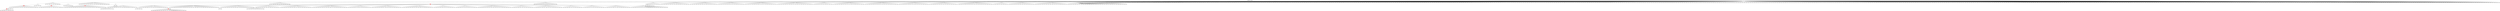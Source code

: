 digraph g {
	"49" -> "50";
	"50" [color=indianred1, style=filled, label="3"];
	"48" -> "49";
	"49" [label="34"];
	"47" -> "48";
	"48" [color=indianred1, style=filled, label="18"];
	"46" -> "47";
	"47" [label="3"];
	"41" -> "42";
	"42" [color=indianred1, style=filled, label="31"];
	"40" -> "41";
	"41" [label="5"];
	"37" -> "38";
	"38" [color=indianred1, style=filled, label="23"];
	"36" -> "37";
	"37" [label="25"];
	"28" -> "29";
	"29" [label="41"];
	"25" -> "26";
	"26" [label="11"];
	"22" -> "23";
	"23" [color=indianred1, style=filled, label="50"];
	"21" -> "22";
	"22" [label="30"];
	"18" -> "19";
	"19" [label="22"];
	"16" -> "17";
	"17" [label="4"];
	"9" -> "10";
	"10" [label="20"];
	"9" -> "11";
	"11" [label="27"];
	"9" -> "12";
	"12" [label="44"];
	"9" -> "13";
	"13" [label="12"];
	"9" -> "14";
	"14" [label="9"];
	"9" -> "15";
	"15" [label="29"];
	"9" -> "16";
	"16" [label="8"];
	"9" -> "18";
	"18" [label="39"];
	"9" -> "20";
	"20" [label="21"];
	"9" -> "21";
	"21" [label="50"];
	"9" -> "24";
	"24" [label="45"];
	"9" -> "25";
	"25" [label="1"];
	"9" -> "27";
	"27" [label="14"];
	"9" -> "28";
	"28" [label="47"];
	"9" -> "30";
	"30" [label="6"];
	"9" -> "31";
	"31" [label="7"];
	"9" -> "32";
	"32" [label="28"];
	"9" -> "33";
	"33" [label="48"];
	"9" -> "34";
	"34" [label="38"];
	"8" -> "9";
	"9" [color=indianred1, style=filled, label="26"];
	"5" -> "6";
	"6" [label="17"];
	"0" -> "1";
	"1" [label="33"];
	"0" -> "2";
	"2" [label="35"];
	"0" -> "3";
	"3" [label="10"];
	"0" -> "4";
	"4" [label="19"];
	"0" -> "5";
	"5" [label="13"];
	"0" -> "7";
	"7" [label="2"];
	"0" -> "8";
	"8" [label="26"];
	"0" -> "35";
	"35" [label="37"];
	"0" -> "36";
	"36" [label="23"];
	"0" -> "39";
	"39" [label="42"];
	"0" -> "40";
	"40" [label="31"];
	"0" -> "43";
	"43" [label="32"];
	"0" -> "44";
	"44" [label="36"];
	"0" -> "45";
	"45" [label="43"];
	"0" -> "46";
	"46" [label="18"];
	"0" -> "51";
	"51" [label="46"];
	"0" -> "52";
	"52" [label="24"];
	"0" -> "53";
	"53" [label="16"];
	"0" -> "54";
	"54" [label="15"];
	"0" -> "55";
	"55" [label="49"];
	"0" -> "56";
	"56" [label="40"];
	"0" [label="germline"];
	"0" -> "cell1";
	"cell1" [shape=box];
	"21" -> "cell2";
	"cell2" [shape=box];
	"25" -> "cell3";
	"cell3" [shape=box];
	"0" -> "cell4";
	"cell4" [shape=box];
	"0" -> "cell5";
	"cell5" [shape=box];
	"0" -> "cell6";
	"cell6" [shape=box];
	"51" -> "cell7";
	"cell7" [shape=box];
	"0" -> "cell8";
	"cell8" [shape=box];
	"0" -> "cell9";
	"cell9" [shape=box];
	"52" -> "cell10";
	"cell10" [shape=box];
	"0" -> "cell11";
	"cell11" [shape=box];
	"26" -> "cell12";
	"cell12" [shape=box];
	"0" -> "cell13";
	"cell13" [shape=box];
	"39" -> "cell14";
	"cell14" [shape=box];
	"0" -> "cell15";
	"cell15" [shape=box];
	"0" -> "cell16";
	"cell16" [shape=box];
	"32" -> "cell17";
	"cell17" [shape=box];
	"0" -> "cell18";
	"cell18" [shape=box];
	"5" -> "cell19";
	"cell19" [shape=box];
	"38" -> "cell20";
	"cell20" [shape=box];
	"25" -> "cell21";
	"cell21" [shape=box];
	"3" -> "cell22";
	"cell22" [shape=box];
	"1" -> "cell23";
	"cell23" [shape=box];
	"0" -> "cell24";
	"cell24" [shape=box];
	"0" -> "cell25";
	"cell25" [shape=box];
	"0" -> "cell26";
	"cell26" [shape=box];
	"0" -> "cell27";
	"cell27" [shape=box];
	"0" -> "cell28";
	"cell28" [shape=box];
	"7" -> "cell29";
	"cell29" [shape=box];
	"3" -> "cell30";
	"cell30" [shape=box];
	"0" -> "cell31";
	"cell31" [shape=box];
	"0" -> "cell32";
	"cell32" [shape=box];
	"0" -> "cell33";
	"cell33" [shape=box];
	"0" -> "cell34";
	"cell34" [shape=box];
	"0" -> "cell35";
	"cell35" [shape=box];
	"0" -> "cell36";
	"cell36" [shape=box];
	"0" -> "cell37";
	"cell37" [shape=box];
	"38" -> "cell38";
	"cell38" [shape=box];
	"0" -> "cell39";
	"cell39" [shape=box];
	"0" -> "cell40";
	"cell40" [shape=box];
	"0" -> "cell41";
	"cell41" [shape=box];
	"0" -> "cell42";
	"cell42" [shape=box];
	"53" -> "cell43";
	"cell43" [shape=box];
	"0" -> "cell44";
	"cell44" [shape=box];
	"43" -> "cell45";
	"cell45" [shape=box];
	"0" -> "cell46";
	"cell46" [shape=box];
	"0" -> "cell47";
	"cell47" [shape=box];
	"0" -> "cell48";
	"cell48" [shape=box];
	"0" -> "cell49";
	"cell49" [shape=box];
	"26" -> "cell50";
	"cell50" [shape=box];
	"0" -> "cell51";
	"cell51" [shape=box];
	"3" -> "cell52";
	"cell52" [shape=box];
	"54" -> "cell53";
	"cell53" [shape=box];
	"12" -> "cell54";
	"cell54" [shape=box];
	"19" -> "cell55";
	"cell55" [shape=box];
	"0" -> "cell56";
	"cell56" [shape=box];
	"0" -> "cell57";
	"cell57" [shape=box];
	"0" -> "cell58";
	"cell58" [shape=box];
	"40" -> "cell59";
	"cell59" [shape=box];
	"55" -> "cell60";
	"cell60" [shape=box];
	"46" -> "cell61";
	"cell61" [shape=box];
	"0" -> "cell62";
	"cell62" [shape=box];
	"20" -> "cell63";
	"cell63" [shape=box];
	"4" -> "cell64";
	"cell64" [shape=box];
	"13" -> "cell65";
	"cell65" [shape=box];
	"40" -> "cell66";
	"cell66" [shape=box];
	"36" -> "cell67";
	"cell67" [shape=box];
	"24" -> "cell68";
	"cell68" [shape=box];
	"51" -> "cell69";
	"cell69" [shape=box];
	"0" -> "cell70";
	"cell70" [shape=box];
	"0" -> "cell71";
	"cell71" [shape=box];
	"4" -> "cell72";
	"cell72" [shape=box];
	"0" -> "cell73";
	"cell73" [shape=box];
	"21" -> "cell74";
	"cell74" [shape=box];
	"0" -> "cell75";
	"cell75" [shape=box];
	"3" -> "cell76";
	"cell76" [shape=box];
	"0" -> "cell77";
	"cell77" [shape=box];
	"1" -> "cell78";
	"cell78" [shape=box];
	"0" -> "cell79";
	"cell79" [shape=box];
	"0" -> "cell80";
	"cell80" [shape=box];
	"28" -> "cell81";
	"cell81" [shape=box];
	"0" -> "cell82";
	"cell82" [shape=box];
	"0" -> "cell83";
	"cell83" [shape=box];
	"18" -> "cell84";
	"cell84" [shape=box];
	"55" -> "cell85";
	"cell85" [shape=box];
	"21" -> "cell86";
	"cell86" [shape=box];
	"34" -> "cell87";
	"cell87" [shape=box];
	"0" -> "cell88";
	"cell88" [shape=box];
	"0" -> "cell89";
	"cell89" [shape=box];
	"44" -> "cell90";
	"cell90" [shape=box];
	"5" -> "cell91";
	"cell91" [shape=box];
	"0" -> "cell92";
	"cell92" [shape=box];
	"0" -> "cell93";
	"cell93" [shape=box];
	"54" -> "cell94";
	"cell94" [shape=box];
	"10" -> "cell95";
	"cell95" [shape=box];
	"0" -> "cell96";
	"cell96" [shape=box];
	"4" -> "cell97";
	"cell97" [shape=box];
	"0" -> "cell98";
	"cell98" [shape=box];
	"8" -> "cell99";
	"cell99" [shape=box];
	"47" -> "cell100";
	"cell100" [shape=box];
	"0" -> "cell101";
	"cell101" [shape=box];
	"0" -> "cell102";
	"cell102" [shape=box];
	"0" -> "cell103";
	"cell103" [shape=box];
	"0" -> "cell104";
	"cell104" [shape=box];
	"11" -> "cell105";
	"cell105" [shape=box];
	"0" -> "cell106";
	"cell106" [shape=box];
	"0" -> "cell107";
	"cell107" [shape=box];
	"12" -> "cell108";
	"cell108" [shape=box];
	"0" -> "cell109";
	"cell109" [shape=box];
	"15" -> "cell110";
	"cell110" [shape=box];
	"0" -> "cell111";
	"cell111" [shape=box];
	"0" -> "cell112";
	"cell112" [shape=box];
	"0" -> "cell113";
	"cell113" [shape=box];
	"18" -> "cell114";
	"cell114" [shape=box];
	"0" -> "cell115";
	"cell115" [shape=box];
	"12" -> "cell116";
	"cell116" [shape=box];
	"4" -> "cell117";
	"cell117" [shape=box];
	"0" -> "cell118";
	"cell118" [shape=box];
	"0" -> "cell119";
	"cell119" [shape=box];
	"16" -> "cell120";
	"cell120" [shape=box];
	"33" -> "cell121";
	"cell121" [shape=box];
	"0" -> "cell122";
	"cell122" [shape=box];
	"35" -> "cell123";
	"cell123" [shape=box];
	"38" -> "cell124";
	"cell124" [shape=box];
	"14" -> "cell125";
	"cell125" [shape=box];
	"4" -> "cell126";
	"cell126" [shape=box];
	"18" -> "cell127";
	"cell127" [shape=box];
	"38" -> "cell128";
	"cell128" [shape=box];
	"38" -> "cell129";
	"cell129" [shape=box];
	"40" -> "cell130";
	"cell130" [shape=box];
	"14" -> "cell131";
	"cell131" [shape=box];
	"0" -> "cell132";
	"cell132" [shape=box];
	"0" -> "cell133";
	"cell133" [shape=box];
	"0" -> "cell134";
	"cell134" [shape=box];
	"0" -> "cell135";
	"cell135" [shape=box];
	"51" -> "cell136";
	"cell136" [shape=box];
	"0" -> "cell137";
	"cell137" [shape=box];
	"54" -> "cell138";
	"cell138" [shape=box];
	"0" -> "cell139";
	"cell139" [shape=box];
	"44" -> "cell140";
	"cell140" [shape=box];
	"0" -> "cell141";
	"cell141" [shape=box];
	"0" -> "cell142";
	"cell142" [shape=box];
	"1" -> "cell143";
	"cell143" [shape=box];
	"0" -> "cell144";
	"cell144" [shape=box];
	"0" -> "cell145";
	"cell145" [shape=box];
	"0" -> "cell146";
	"cell146" [shape=box];
	"0" -> "cell147";
	"cell147" [shape=box];
	"0" -> "cell148";
	"cell148" [shape=box];
	"8" -> "cell149";
	"cell149" [shape=box];
	"7" -> "cell150";
	"cell150" [shape=box];
	"54" -> "cell151";
	"cell151" [shape=box];
	"0" -> "cell152";
	"cell152" [shape=box];
	"35" -> "cell153";
	"cell153" [shape=box];
	"15" -> "cell154";
	"cell154" [shape=box];
	"10" -> "cell155";
	"cell155" [shape=box];
	"18" -> "cell156";
	"cell156" [shape=box];
	"51" -> "cell157";
	"cell157" [shape=box];
	"16" -> "cell158";
	"cell158" [shape=box];
	"0" -> "cell159";
	"cell159" [shape=box];
	"3" -> "cell160";
	"cell160" [shape=box];
	"11" -> "cell161";
	"cell161" [shape=box];
	"0" -> "cell162";
	"cell162" [shape=box];
	"0" -> "cell163";
	"cell163" [shape=box];
	"0" -> "cell164";
	"cell164" [shape=box];
	"0" -> "cell165";
	"cell165" [shape=box];
	"0" -> "cell166";
	"cell166" [shape=box];
	"23" -> "cell167";
	"cell167" [shape=box];
	"35" -> "cell168";
	"cell168" [shape=box];
	"44" -> "cell169";
	"cell169" [shape=box];
	"0" -> "cell170";
	"cell170" [shape=box];
	"36" -> "cell171";
	"cell171" [shape=box];
	"0" -> "cell172";
	"cell172" [shape=box];
	"0" -> "cell173";
	"cell173" [shape=box];
	"0" -> "cell174";
	"cell174" [shape=box];
	"0" -> "cell175";
	"cell175" [shape=box];
	"48" -> "cell176";
	"cell176" [shape=box];
	"0" -> "cell177";
	"cell177" [shape=box];
	"56" -> "cell178";
	"cell178" [shape=box];
	"0" -> "cell179";
	"cell179" [shape=box];
	"0" -> "cell180";
	"cell180" [shape=box];
	"0" -> "cell181";
	"cell181" [shape=box];
	"54" -> "cell182";
	"cell182" [shape=box];
	"0" -> "cell183";
	"cell183" [shape=box];
	"35" -> "cell184";
	"cell184" [shape=box];
	"0" -> "cell185";
	"cell185" [shape=box];
	"0" -> "cell186";
	"cell186" [shape=box];
	"0" -> "cell187";
	"cell187" [shape=box];
	"0" -> "cell188";
	"cell188" [shape=box];
	"0" -> "cell189";
	"cell189" [shape=box];
	"33" -> "cell190";
	"cell190" [shape=box];
	"0" -> "cell191";
	"cell191" [shape=box];
	"21" -> "cell192";
	"cell192" [shape=box];
	"0" -> "cell193";
	"cell193" [shape=box];
	"33" -> "cell194";
	"cell194" [shape=box];
	"0" -> "cell195";
	"cell195" [shape=box];
	"10" -> "cell196";
	"cell196" [shape=box];
	"0" -> "cell197";
	"cell197" [shape=box];
	"39" -> "cell198";
	"cell198" [shape=box];
	"0" -> "cell199";
	"cell199" [shape=box];
	"0" -> "cell200";
	"cell200" [shape=box];
	"45" -> "cell201";
	"cell201" [shape=box];
	"0" -> "cell202";
	"cell202" [shape=box];
	"11" -> "cell203";
	"cell203" [shape=box];
	"0" -> "cell204";
	"cell204" [shape=box];
	"0" -> "cell205";
	"cell205" [shape=box];
	"48" -> "cell206";
	"cell206" [shape=box];
	"0" -> "cell207";
	"cell207" [shape=box];
	"0" -> "cell208";
	"cell208" [shape=box];
	"0" -> "cell209";
	"cell209" [shape=box];
	"0" -> "cell210";
	"cell210" [shape=box];
	"0" -> "cell211";
	"cell211" [shape=box];
	"7" -> "cell212";
	"cell212" [shape=box];
	"0" -> "cell213";
	"cell213" [shape=box];
	"8" -> "cell214";
	"cell214" [shape=box];
	"0" -> "cell215";
	"cell215" [shape=box];
	"10" -> "cell216";
	"cell216" [shape=box];
	"13" -> "cell217";
	"cell217" [shape=box];
	"7" -> "cell218";
	"cell218" [shape=box];
	"0" -> "cell219";
	"cell219" [shape=box];
	"21" -> "cell220";
	"cell220" [shape=box];
	"43" -> "cell221";
	"cell221" [shape=box];
	"0" -> "cell222";
	"cell222" [shape=box];
	"0" -> "cell223";
	"cell223" [shape=box];
	"0" -> "cell224";
	"cell224" [shape=box];
	"0" -> "cell225";
	"cell225" [shape=box];
	"0" -> "cell226";
	"cell226" [shape=box];
	"54" -> "cell227";
	"cell227" [shape=box];
	"44" -> "cell228";
	"cell228" [shape=box];
	"48" -> "cell229";
	"cell229" [shape=box];
	"34" -> "cell230";
	"cell230" [shape=box];
	"0" -> "cell231";
	"cell231" [shape=box];
	"35" -> "cell232";
	"cell232" [shape=box];
	"14" -> "cell233";
	"cell233" [shape=box];
	"0" -> "cell234";
	"cell234" [shape=box];
	"28" -> "cell235";
	"cell235" [shape=box];
	"21" -> "cell236";
	"cell236" [shape=box];
	"0" -> "cell237";
	"cell237" [shape=box];
	"0" -> "cell238";
	"cell238" [shape=box];
	"0" -> "cell239";
	"cell239" [shape=box];
	"0" -> "cell240";
	"cell240" [shape=box];
	"44" -> "cell241";
	"cell241" [shape=box];
	"0" -> "cell242";
	"cell242" [shape=box];
	"28" -> "cell243";
	"cell243" [shape=box];
	"12" -> "cell244";
	"cell244" [shape=box];
	"10" -> "cell245";
	"cell245" [shape=box];
	"7" -> "cell246";
	"cell246" [shape=box];
	"21" -> "cell247";
	"cell247" [shape=box];
	"0" -> "cell248";
	"cell248" [shape=box];
	"0" -> "cell249";
	"cell249" [shape=box];
	"1" -> "cell250";
	"cell250" [shape=box];
	"47" -> "cell251";
	"cell251" [shape=box];
	"28" -> "cell252";
	"cell252" [shape=box];
	"0" -> "cell253";
	"cell253" [shape=box];
	"0" -> "cell254";
	"cell254" [shape=box];
	"38" -> "cell255";
	"cell255" [shape=box];
	"0" -> "cell256";
	"cell256" [shape=box];
	"17" -> "cell257";
	"cell257" [shape=box];
	"3" -> "cell258";
	"cell258" [shape=box];
	"0" -> "cell259";
	"cell259" [shape=box];
	"27" -> "cell260";
	"cell260" [shape=box];
	"0" -> "cell261";
	"cell261" [shape=box];
	"0" -> "cell262";
	"cell262" [shape=box];
	"38" -> "cell263";
	"cell263" [shape=box];
	"0" -> "cell264";
	"cell264" [shape=box];
	"0" -> "cell265";
	"cell265" [shape=box];
	"0" -> "cell266";
	"cell266" [shape=box];
	"13" -> "cell267";
	"cell267" [shape=box];
	"34" -> "cell268";
	"cell268" [shape=box];
	"0" -> "cell269";
	"cell269" [shape=box];
	"0" -> "cell270";
	"cell270" [shape=box];
	"12" -> "cell271";
	"cell271" [shape=box];
	"33" -> "cell272";
	"cell272" [shape=box];
	"0" -> "cell273";
	"cell273" [shape=box];
	"0" -> "cell274";
	"cell274" [shape=box];
	"8" -> "cell275";
	"cell275" [shape=box];
	"0" -> "cell276";
	"cell276" [shape=box];
	"46" -> "cell277";
	"cell277" [shape=box];
	"34" -> "cell278";
	"cell278" [shape=box];
	"0" -> "cell279";
	"cell279" [shape=box];
	"0" -> "cell280";
	"cell280" [shape=box];
	"0" -> "cell281";
	"cell281" [shape=box];
	"0" -> "cell282";
	"cell282" [shape=box];
	"0" -> "cell283";
	"cell283" [shape=box];
	"23" -> "cell284";
	"cell284" [shape=box];
	"4" -> "cell285";
	"cell285" [shape=box];
	"0" -> "cell286";
	"cell286" [shape=box];
	"0" -> "cell287";
	"cell287" [shape=box];
	"53" -> "cell288";
	"cell288" [shape=box];
	"0" -> "cell289";
	"cell289" [shape=box];
	"0" -> "cell290";
	"cell290" [shape=box];
	"0" -> "cell291";
	"cell291" [shape=box];
	"12" -> "cell292";
	"cell292" [shape=box];
	"0" -> "cell293";
	"cell293" [shape=box];
	"0" -> "cell294";
	"cell294" [shape=box];
	"11" -> "cell295";
	"cell295" [shape=box];
	"0" -> "cell296";
	"cell296" [shape=box];
	"34" -> "cell297";
	"cell297" [shape=box];
	"6" -> "cell298";
	"cell298" [shape=box];
	"0" -> "cell299";
	"cell299" [shape=box];
	"23" -> "cell300";
	"cell300" [shape=box];
	"14" -> "cell301";
	"cell301" [shape=box];
	"14" -> "cell302";
	"cell302" [shape=box];
	"0" -> "cell303";
	"cell303" [shape=box];
	"40" -> "cell304";
	"cell304" [shape=box];
	"0" -> "cell305";
	"cell305" [shape=box];
	"0" -> "cell306";
	"cell306" [shape=box];
	"30" -> "cell307";
	"cell307" [shape=box];
	"0" -> "cell308";
	"cell308" [shape=box];
	"0" -> "cell309";
	"cell309" [shape=box];
	"0" -> "cell310";
	"cell310" [shape=box];
	"0" -> "cell311";
	"cell311" [shape=box];
	"0" -> "cell312";
	"cell312" [shape=box];
	"39" -> "cell313";
	"cell313" [shape=box];
	"11" -> "cell314";
	"cell314" [shape=box];
	"0" -> "cell315";
	"cell315" [shape=box];
	"40" -> "cell316";
	"cell316" [shape=box];
	"50" -> "cell317";
	"cell317" [shape=box];
	"0" -> "cell318";
	"cell318" [shape=box];
	"0" -> "cell319";
	"cell319" [shape=box];
	"34" -> "cell320";
	"cell320" [shape=box];
	"25" -> "cell321";
	"cell321" [shape=box];
	"0" -> "cell322";
	"cell322" [shape=box];
	"0" -> "cell323";
	"cell323" [shape=box];
	"52" -> "cell324";
	"cell324" [shape=box];
	"0" -> "cell325";
	"cell325" [shape=box];
	"0" -> "cell326";
	"cell326" [shape=box];
	"0" -> "cell327";
	"cell327" [shape=box];
	"0" -> "cell328";
	"cell328" [shape=box];
	"0" -> "cell329";
	"cell329" [shape=box];
	"0" -> "cell330";
	"cell330" [shape=box];
	"28" -> "cell331";
	"cell331" [shape=box];
	"0" -> "cell332";
	"cell332" [shape=box];
	"30" -> "cell333";
	"cell333" [shape=box];
	"0" -> "cell334";
	"cell334" [shape=box];
	"0" -> "cell335";
	"cell335" [shape=box];
	"51" -> "cell336";
	"cell336" [shape=box];
	"17" -> "cell337";
	"cell337" [shape=box];
	"0" -> "cell338";
	"cell338" [shape=box];
	"0" -> "cell339";
	"cell339" [shape=box];
	"0" -> "cell340";
	"cell340" [shape=box];
	"0" -> "cell341";
	"cell341" [shape=box];
	"5" -> "cell342";
	"cell342" [shape=box];
	"23" -> "cell343";
	"cell343" [shape=box];
	"0" -> "cell344";
	"cell344" [shape=box];
	"24" -> "cell345";
	"cell345" [shape=box];
	"0" -> "cell346";
	"cell346" [shape=box];
	"23" -> "cell347";
	"cell347" [shape=box];
	"0" -> "cell348";
	"cell348" [shape=box];
	"0" -> "cell349";
	"cell349" [shape=box];
	"0" -> "cell350";
	"cell350" [shape=box];
	"38" -> "cell351";
	"cell351" [shape=box];
	"0" -> "cell352";
	"cell352" [shape=box];
	"0" -> "cell353";
	"cell353" [shape=box];
	"0" -> "cell354";
	"cell354" [shape=box];
	"36" -> "cell355";
	"cell355" [shape=box];
	"21" -> "cell356";
	"cell356" [shape=box];
	"0" -> "cell357";
	"cell357" [shape=box];
	"0" -> "cell358";
	"cell358" [shape=box];
	"0" -> "cell359";
	"cell359" [shape=box];
	"43" -> "cell360";
	"cell360" [shape=box];
	"50" -> "cell361";
	"cell361" [shape=box];
	"0" -> "cell362";
	"cell362" [shape=box];
	"29" -> "cell363";
	"cell363" [shape=box];
	"24" -> "cell364";
	"cell364" [shape=box];
	"0" -> "cell365";
	"cell365" [shape=box];
	"27" -> "cell366";
	"cell366" [shape=box];
	"2" -> "cell367";
	"cell367" [shape=box];
	"46" -> "cell368";
	"cell368" [shape=box];
	"56" -> "cell369";
	"cell369" [shape=box];
	"5" -> "cell370";
	"cell370" [shape=box];
	"28" -> "cell371";
	"cell371" [shape=box];
	"55" -> "cell372";
	"cell372" [shape=box];
	"0" -> "cell373";
	"cell373" [shape=box];
	"0" -> "cell374";
	"cell374" [shape=box];
	"0" -> "cell375";
	"cell375" [shape=box];
	"0" -> "cell376";
	"cell376" [shape=box];
	"28" -> "cell377";
	"cell377" [shape=box];
	"53" -> "cell378";
	"cell378" [shape=box];
	"0" -> "cell379";
	"cell379" [shape=box];
	"56" -> "cell380";
	"cell380" [shape=box];
	"34" -> "cell381";
	"cell381" [shape=box];
	"0" -> "cell382";
	"cell382" [shape=box];
	"0" -> "cell383";
	"cell383" [shape=box];
	"0" -> "cell384";
	"cell384" [shape=box];
	"3" -> "cell385";
	"cell385" [shape=box];
	"0" -> "cell386";
	"cell386" [shape=box];
	"0" -> "cell387";
	"cell387" [shape=box];
	"0" -> "cell388";
	"cell388" [shape=box];
	"0" -> "cell389";
	"cell389" [shape=box];
	"0" -> "cell390";
	"cell390" [shape=box];
	"45" -> "cell391";
	"cell391" [shape=box];
	"0" -> "cell392";
	"cell392" [shape=box];
	"29" -> "cell393";
	"cell393" [shape=box];
	"0" -> "cell394";
	"cell394" [shape=box];
	"0" -> "cell395";
	"cell395" [shape=box];
	"0" -> "cell396";
	"cell396" [shape=box];
	"0" -> "cell397";
	"cell397" [shape=box];
	"0" -> "cell398";
	"cell398" [shape=box];
	"20" -> "cell399";
	"cell399" [shape=box];
	"46" -> "cell400";
	"cell400" [shape=box];
	"0" -> "cell401";
	"cell401" [shape=box];
	"0" -> "cell402";
	"cell402" [shape=box];
	"31" -> "cell403";
	"cell403" [shape=box];
	"0" -> "cell404";
	"cell404" [shape=box];
	"0" -> "cell405";
	"cell405" [shape=box];
	"0" -> "cell406";
	"cell406" [shape=box];
	"0" -> "cell407";
	"cell407" [shape=box];
	"11" -> "cell408";
	"cell408" [shape=box];
	"53" -> "cell409";
	"cell409" [shape=box];
	"0" -> "cell410";
	"cell410" [shape=box];
	"0" -> "cell411";
	"cell411" [shape=box];
	"11" -> "cell412";
	"cell412" [shape=box];
	"0" -> "cell413";
	"cell413" [shape=box];
	"1" -> "cell414";
	"cell414" [shape=box];
	"32" -> "cell415";
	"cell415" [shape=box];
	"3" -> "cell416";
	"cell416" [shape=box];
	"0" -> "cell417";
	"cell417" [shape=box];
	"0" -> "cell418";
	"cell418" [shape=box];
	"46" -> "cell419";
	"cell419" [shape=box];
	"0" -> "cell420";
	"cell420" [shape=box];
	"0" -> "cell421";
	"cell421" [shape=box];
	"13" -> "cell422";
	"cell422" [shape=box];
	"0" -> "cell423";
	"cell423" [shape=box];
	"54" -> "cell424";
	"cell424" [shape=box];
	"17" -> "cell425";
	"cell425" [shape=box];
	"0" -> "cell426";
	"cell426" [shape=box];
	"0" -> "cell427";
	"cell427" [shape=box];
	"28" -> "cell428";
	"cell428" [shape=box];
	"0" -> "cell429";
	"cell429" [shape=box];
	"16" -> "cell430";
	"cell430" [shape=box];
	"0" -> "cell431";
	"cell431" [shape=box];
	"51" -> "cell432";
	"cell432" [shape=box];
	"0" -> "cell433";
	"cell433" [shape=box];
	"0" -> "cell434";
	"cell434" [shape=box];
	"0" -> "cell435";
	"cell435" [shape=box];
	"21" -> "cell436";
	"cell436" [shape=box];
	"0" -> "cell437";
	"cell437" [shape=box];
	"1" -> "cell438";
	"cell438" [shape=box];
	"0" -> "cell439";
	"cell439" [shape=box];
	"0" -> "cell440";
	"cell440" [shape=box];
	"56" -> "cell441";
	"cell441" [shape=box];
	"0" -> "cell442";
	"cell442" [shape=box];
	"0" -> "cell443";
	"cell443" [shape=box];
	"0" -> "cell444";
	"cell444" [shape=box];
	"27" -> "cell445";
	"cell445" [shape=box];
	"53" -> "cell446";
	"cell446" [shape=box];
	"0" -> "cell447";
	"cell447" [shape=box];
	"0" -> "cell448";
	"cell448" [shape=box];
	"48" -> "cell449";
	"cell449" [shape=box];
	"2" -> "cell450";
	"cell450" [shape=box];
	"42" -> "cell451";
	"cell451" [shape=box];
	"0" -> "cell452";
	"cell452" [shape=box];
	"0" -> "cell453";
	"cell453" [shape=box];
	"0" -> "cell454";
	"cell454" [shape=box];
	"21" -> "cell455";
	"cell455" [shape=box];
	"52" -> "cell456";
	"cell456" [shape=box];
	"8" -> "cell457";
	"cell457" [shape=box];
	"0" -> "cell458";
	"cell458" [shape=box];
	"0" -> "cell459";
	"cell459" [shape=box];
	"0" -> "cell460";
	"cell460" [shape=box];
	"0" -> "cell461";
	"cell461" [shape=box];
	"54" -> "cell462";
	"cell462" [shape=box];
	"10" -> "cell463";
	"cell463" [shape=box];
	"31" -> "cell464";
	"cell464" [shape=box];
	"29" -> "cell465";
	"cell465" [shape=box];
	"14" -> "cell466";
	"cell466" [shape=box];
	"0" -> "cell467";
	"cell467" [shape=box];
	"0" -> "cell468";
	"cell468" [shape=box];
	"34" -> "cell469";
	"cell469" [shape=box];
	"0" -> "cell470";
	"cell470" [shape=box];
	"7" -> "cell471";
	"cell471" [shape=box];
	"0" -> "cell472";
	"cell472" [shape=box];
	"5" -> "cell473";
	"cell473" [shape=box];
	"15" -> "cell474";
	"cell474" [shape=box];
	"0" -> "cell475";
	"cell475" [shape=box];
	"0" -> "cell476";
	"cell476" [shape=box];
	"0" -> "cell477";
	"cell477" [shape=box];
	"14" -> "cell478";
	"cell478" [shape=box];
	"0" -> "cell479";
	"cell479" [shape=box];
	"0" -> "cell480";
	"cell480" [shape=box];
	"1" -> "cell481";
	"cell481" [shape=box];
	"0" -> "cell482";
	"cell482" [shape=box];
	"0" -> "cell483";
	"cell483" [shape=box];
	"38" -> "cell484";
	"cell484" [shape=box];
	"7" -> "cell485";
	"cell485" [shape=box];
	"0" -> "cell486";
	"cell486" [shape=box];
	"0" -> "cell487";
	"cell487" [shape=box];
	"0" -> "cell488";
	"cell488" [shape=box];
	"0" -> "cell489";
	"cell489" [shape=box];
	"0" -> "cell490";
	"cell490" [shape=box];
	"0" -> "cell491";
	"cell491" [shape=box];
	"0" -> "cell492";
	"cell492" [shape=box];
	"0" -> "cell493";
	"cell493" [shape=box];
	"11" -> "cell494";
	"cell494" [shape=box];
	"38" -> "cell495";
	"cell495" [shape=box];
	"0" -> "cell496";
	"cell496" [shape=box];
	"0" -> "cell497";
	"cell497" [shape=box];
	"21" -> "cell498";
	"cell498" [shape=box];
	"38" -> "cell499";
	"cell499" [shape=box];
	"21" -> "cell500";
	"cell500" [shape=box];
	"23" -> "cell501";
	"cell501" [shape=box];
	"29" -> "cell502";
	"cell502" [shape=box];
	"0" -> "cell503";
	"cell503" [shape=box];
	"49" -> "cell504";
	"cell504" [shape=box];
	"0" -> "cell505";
	"cell505" [shape=box];
	"0" -> "cell506";
	"cell506" [shape=box];
	"12" -> "cell507";
	"cell507" [shape=box];
	"0" -> "cell508";
	"cell508" [shape=box];
	"0" -> "cell509";
	"cell509" [shape=box];
	"0" -> "cell510";
	"cell510" [shape=box];
	"0" -> "cell511";
	"cell511" [shape=box];
	"0" -> "cell512";
	"cell512" [shape=box];
	"0" -> "cell513";
	"cell513" [shape=box];
	"18" -> "cell514";
	"cell514" [shape=box];
	"0" -> "cell515";
	"cell515" [shape=box];
	"0" -> "cell516";
	"cell516" [shape=box];
	"0" -> "cell517";
	"cell517" [shape=box];
	"0" -> "cell518";
	"cell518" [shape=box];
	"14" -> "cell519";
	"cell519" [shape=box];
	"0" -> "cell520";
	"cell520" [shape=box];
	"0" -> "cell521";
	"cell521" [shape=box];
	"18" -> "cell522";
	"cell522" [shape=box];
	"0" -> "cell523";
	"cell523" [shape=box];
	"13" -> "cell524";
	"cell524" [shape=box];
	"0" -> "cell525";
	"cell525" [shape=box];
	"20" -> "cell526";
	"cell526" [shape=box];
	"0" -> "cell527";
	"cell527" [shape=box];
	"53" -> "cell528";
	"cell528" [shape=box];
	"43" -> "cell529";
	"cell529" [shape=box];
	"23" -> "cell530";
	"cell530" [shape=box];
	"0" -> "cell531";
	"cell531" [shape=box];
	"0" -> "cell532";
	"cell532" [shape=box];
	"33" -> "cell533";
	"cell533" [shape=box];
	"0" -> "cell534";
	"cell534" [shape=box];
	"44" -> "cell535";
	"cell535" [shape=box];
	"0" -> "cell536";
	"cell536" [shape=box];
	"0" -> "cell537";
	"cell537" [shape=box];
	"14" -> "cell538";
	"cell538" [shape=box];
	"43" -> "cell539";
	"cell539" [shape=box];
	"0" -> "cell540";
	"cell540" [shape=box];
	"0" -> "cell541";
	"cell541" [shape=box];
	"0" -> "cell542";
	"cell542" [shape=box];
	"0" -> "cell543";
	"cell543" [shape=box];
	"10" -> "cell544";
	"cell544" [shape=box];
	"16" -> "cell545";
	"cell545" [shape=box];
	"0" -> "cell546";
	"cell546" [shape=box];
	"0" -> "cell547";
	"cell547" [shape=box];
	"30" -> "cell548";
	"cell548" [shape=box];
	"0" -> "cell549";
	"cell549" [shape=box];
	"0" -> "cell550";
	"cell550" [shape=box];
	"2" -> "cell551";
	"cell551" [shape=box];
	"41" -> "cell552";
	"cell552" [shape=box];
	"51" -> "cell553";
	"cell553" [shape=box];
	"54" -> "cell554";
	"cell554" [shape=box];
	"0" -> "cell555";
	"cell555" [shape=box];
	"45" -> "cell556";
	"cell556" [shape=box];
	"24" -> "cell557";
	"cell557" [shape=box];
	"0" -> "cell558";
	"cell558" [shape=box];
	"34" -> "cell559";
	"cell559" [shape=box];
	"0" -> "cell560";
	"cell560" [shape=box];
	"8" -> "cell561";
	"cell561" [shape=box];
	"11" -> "cell562";
	"cell562" [shape=box];
	"0" -> "cell563";
	"cell563" [shape=box];
	"54" -> "cell564";
	"cell564" [shape=box];
	"0" -> "cell565";
	"cell565" [shape=box];
	"11" -> "cell566";
	"cell566" [shape=box];
	"43" -> "cell567";
	"cell567" [shape=box];
	"0" -> "cell568";
	"cell568" [shape=box];
	"38" -> "cell569";
	"cell569" [shape=box];
	"0" -> "cell570";
	"cell570" [shape=box];
	"21" -> "cell571";
	"cell571" [shape=box];
	"0" -> "cell572";
	"cell572" [shape=box];
	"0" -> "cell573";
	"cell573" [shape=box];
	"23" -> "cell574";
	"cell574" [shape=box];
	"0" -> "cell575";
	"cell575" [shape=box];
	"38" -> "cell576";
	"cell576" [shape=box];
	"11" -> "cell577";
	"cell577" [shape=box];
	"1" -> "cell578";
	"cell578" [shape=box];
	"29" -> "cell579";
	"cell579" [shape=box];
	"31" -> "cell580";
	"cell580" [shape=box];
	"40" -> "cell581";
	"cell581" [shape=box];
	"0" -> "cell582";
	"cell582" [shape=box];
	"0" -> "cell583";
	"cell583" [shape=box];
	"35" -> "cell584";
	"cell584" [shape=box];
	"10" -> "cell585";
	"cell585" [shape=box];
	"0" -> "cell586";
	"cell586" [shape=box];
	"0" -> "cell587";
	"cell587" [shape=box];
	"0" -> "cell588";
	"cell588" [shape=box];
	"42" -> "cell589";
	"cell589" [shape=box];
	"0" -> "cell590";
	"cell590" [shape=box];
	"18" -> "cell591";
	"cell591" [shape=box];
	"0" -> "cell592";
	"cell592" [shape=box];
	"0" -> "cell593";
	"cell593" [shape=box];
	"15" -> "cell594";
	"cell594" [shape=box];
	"2" -> "cell595";
	"cell595" [shape=box];
	"27" -> "cell596";
	"cell596" [shape=box];
	"0" -> "cell597";
	"cell597" [shape=box];
	"2" -> "cell598";
	"cell598" [shape=box];
	"0" -> "cell599";
	"cell599" [shape=box];
	"34" -> "cell600";
	"cell600" [shape=box];
	"0" -> "cell601";
	"cell601" [shape=box];
	"21" -> "cell602";
	"cell602" [shape=box];
	"0" -> "cell603";
	"cell603" [shape=box];
	"0" -> "cell604";
	"cell604" [shape=box];
	"41" -> "cell605";
	"cell605" [shape=box];
	"0" -> "cell606";
	"cell606" [shape=box];
	"0" -> "cell607";
	"cell607" [shape=box];
	"51" -> "cell608";
	"cell608" [shape=box];
	"14" -> "cell609";
	"cell609" [shape=box];
	"11" -> "cell610";
	"cell610" [shape=box];
	"54" -> "cell611";
	"cell611" [shape=box];
	"24" -> "cell612";
	"cell612" [shape=box];
	"4" -> "cell613";
	"cell613" [shape=box];
	"0" -> "cell614";
	"cell614" [shape=box];
	"39" -> "cell615";
	"cell615" [shape=box];
	"0" -> "cell616";
	"cell616" [shape=box];
	"0" -> "cell617";
	"cell617" [shape=box];
	"0" -> "cell618";
	"cell618" [shape=box];
	"32" -> "cell619";
	"cell619" [shape=box];
	"38" -> "cell620";
	"cell620" [shape=box];
	"36" -> "cell621";
	"cell621" [shape=box];
	"25" -> "cell622";
	"cell622" [shape=box];
	"43" -> "cell623";
	"cell623" [shape=box];
	"7" -> "cell624";
	"cell624" [shape=box];
	"46" -> "cell625";
	"cell625" [shape=box];
	"0" -> "cell626";
	"cell626" [shape=box];
	"0" -> "cell627";
	"cell627" [shape=box];
	"0" -> "cell628";
	"cell628" [shape=box];
	"11" -> "cell629";
	"cell629" [shape=box];
	"0" -> "cell630";
	"cell630" [shape=box];
	"0" -> "cell631";
	"cell631" [shape=box];
	"0" -> "cell632";
	"cell632" [shape=box];
	"36" -> "cell633";
	"cell633" [shape=box];
	"0" -> "cell634";
	"cell634" [shape=box];
	"21" -> "cell635";
	"cell635" [shape=box];
	"4" -> "cell636";
	"cell636" [shape=box];
	"16" -> "cell637";
	"cell637" [shape=box];
	"0" -> "cell638";
	"cell638" [shape=box];
	"2" -> "cell639";
	"cell639" [shape=box];
	"45" -> "cell640";
	"cell640" [shape=box];
	"0" -> "cell641";
	"cell641" [shape=box];
	"0" -> "cell642";
	"cell642" [shape=box];
	"53" -> "cell643";
	"cell643" [shape=box];
	"27" -> "cell644";
	"cell644" [shape=box];
	"43" -> "cell645";
	"cell645" [shape=box];
	"1" -> "cell646";
	"cell646" [shape=box];
	"38" -> "cell647";
	"cell647" [shape=box];
	"0" -> "cell648";
	"cell648" [shape=box];
	"0" -> "cell649";
	"cell649" [shape=box];
	"25" -> "cell650";
	"cell650" [shape=box];
	"0" -> "cell651";
	"cell651" [shape=box];
	"0" -> "cell652";
	"cell652" [shape=box];
	"0" -> "cell653";
	"cell653" [shape=box];
	"0" -> "cell654";
	"cell654" [shape=box];
	"0" -> "cell655";
	"cell655" [shape=box];
	"2" -> "cell656";
	"cell656" [shape=box];
	"2" -> "cell657";
	"cell657" [shape=box];
	"0" -> "cell658";
	"cell658" [shape=box];
	"0" -> "cell659";
	"cell659" [shape=box];
	"0" -> "cell660";
	"cell660" [shape=box];
	"0" -> "cell661";
	"cell661" [shape=box];
	"0" -> "cell662";
	"cell662" [shape=box];
	"0" -> "cell663";
	"cell663" [shape=box];
	"6" -> "cell664";
	"cell664" [shape=box];
	"37" -> "cell665";
	"cell665" [shape=box];
	"1" -> "cell666";
	"cell666" [shape=box];
	"16" -> "cell667";
	"cell667" [shape=box];
	"0" -> "cell668";
	"cell668" [shape=box];
	"0" -> "cell669";
	"cell669" [shape=box];
	"0" -> "cell670";
	"cell670" [shape=box];
	"10" -> "cell671";
	"cell671" [shape=box];
	"56" -> "cell672";
	"cell672" [shape=box];
	"0" -> "cell673";
	"cell673" [shape=box];
	"51" -> "cell674";
	"cell674" [shape=box];
	"0" -> "cell675";
	"cell675" [shape=box];
	"0" -> "cell676";
	"cell676" [shape=box];
	"54" -> "cell677";
	"cell677" [shape=box];
	"55" -> "cell678";
	"cell678" [shape=box];
	"0" -> "cell679";
	"cell679" [shape=box];
	"12" -> "cell680";
	"cell680" [shape=box];
	"50" -> "cell681";
	"cell681" [shape=box];
	"18" -> "cell682";
	"cell682" [shape=box];
	"56" -> "cell683";
	"cell683" [shape=box];
	"0" -> "cell684";
	"cell684" [shape=box];
	"13" -> "cell685";
	"cell685" [shape=box];
	"40" -> "cell686";
	"cell686" [shape=box];
	"24" -> "cell687";
	"cell687" [shape=box];
	"55" -> "cell688";
	"cell688" [shape=box];
	"2" -> "cell689";
	"cell689" [shape=box];
	"0" -> "cell690";
	"cell690" [shape=box];
	"0" -> "cell691";
	"cell691" [shape=box];
	"56" -> "cell692";
	"cell692" [shape=box];
	"39" -> "cell693";
	"cell693" [shape=box];
	"0" -> "cell694";
	"cell694" [shape=box];
	"0" -> "cell695";
	"cell695" [shape=box];
	"18" -> "cell696";
	"cell696" [shape=box];
	"0" -> "cell697";
	"cell697" [shape=box];
	"31" -> "cell698";
	"cell698" [shape=box];
	"35" -> "cell699";
	"cell699" [shape=box];
	"0" -> "cell700";
	"cell700" [shape=box];
	"45" -> "cell701";
	"cell701" [shape=box];
	"0" -> "cell702";
	"cell702" [shape=box];
	"31" -> "cell703";
	"cell703" [shape=box];
	"0" -> "cell704";
	"cell704" [shape=box];
	"45" -> "cell705";
	"cell705" [shape=box];
	"38" -> "cell706";
	"cell706" [shape=box];
	"48" -> "cell707";
	"cell707" [shape=box];
	"0" -> "cell708";
	"cell708" [shape=box];
	"48" -> "cell709";
	"cell709" [shape=box];
	"0" -> "cell710";
	"cell710" [shape=box];
	"0" -> "cell711";
	"cell711" [shape=box];
	"0" -> "cell712";
	"cell712" [shape=box];
	"40" -> "cell713";
	"cell713" [shape=box];
	"33" -> "cell714";
	"cell714" [shape=box];
	"4" -> "cell715";
	"cell715" [shape=box];
	"20" -> "cell716";
	"cell716" [shape=box];
	"38" -> "cell717";
	"cell717" [shape=box];
	"0" -> "cell718";
	"cell718" [shape=box];
	"29" -> "cell719";
	"cell719" [shape=box];
	"0" -> "cell720";
	"cell720" [shape=box];
	"0" -> "cell721";
	"cell721" [shape=box];
	"52" -> "cell722";
	"cell722" [shape=box];
	"0" -> "cell723";
	"cell723" [shape=box];
	"56" -> "cell724";
	"cell724" [shape=box];
	"45" -> "cell725";
	"cell725" [shape=box];
	"34" -> "cell726";
	"cell726" [shape=box];
	"25" -> "cell727";
	"cell727" [shape=box];
	"20" -> "cell728";
	"cell728" [shape=box];
	"18" -> "cell729";
	"cell729" [shape=box];
	"44" -> "cell730";
	"cell730" [shape=box];
	"0" -> "cell731";
	"cell731" [shape=box];
	"0" -> "cell732";
	"cell732" [shape=box];
	"0" -> "cell733";
	"cell733" [shape=box];
	"39" -> "cell734";
	"cell734" [shape=box];
	"42" -> "cell735";
	"cell735" [shape=box];
	"0" -> "cell736";
	"cell736" [shape=box];
	"0" -> "cell737";
	"cell737" [shape=box];
	"55" -> "cell738";
	"cell738" [shape=box];
	"50" -> "cell739";
	"cell739" [shape=box];
	"0" -> "cell740";
	"cell740" [shape=box];
	"0" -> "cell741";
	"cell741" [shape=box];
	"42" -> "cell742";
	"cell742" [shape=box];
	"45" -> "cell743";
	"cell743" [shape=box];
	"25" -> "cell744";
	"cell744" [shape=box];
	"17" -> "cell745";
	"cell745" [shape=box];
	"0" -> "cell746";
	"cell746" [shape=box];
	"0" -> "cell747";
	"cell747" [shape=box];
	"34" -> "cell748";
	"cell748" [shape=box];
	"0" -> "cell749";
	"cell749" [shape=box];
	"39" -> "cell750";
	"cell750" [shape=box];
	"14" -> "cell751";
	"cell751" [shape=box];
	"23" -> "cell752";
	"cell752" [shape=box];
	"27" -> "cell753";
	"cell753" [shape=box];
	"40" -> "cell754";
	"cell754" [shape=box];
	"50" -> "cell755";
	"cell755" [shape=box];
	"0" -> "cell756";
	"cell756" [shape=box];
	"30" -> "cell757";
	"cell757" [shape=box];
	"23" -> "cell758";
	"cell758" [shape=box];
	"25" -> "cell759";
	"cell759" [shape=box];
	"0" -> "cell760";
	"cell760" [shape=box];
	"23" -> "cell761";
	"cell761" [shape=box];
	"0" -> "cell762";
	"cell762" [shape=box];
	"4" -> "cell763";
	"cell763" [shape=box];
	"27" -> "cell764";
	"cell764" [shape=box];
	"0" -> "cell765";
	"cell765" [shape=box];
	"0" -> "cell766";
	"cell766" [shape=box];
	"45" -> "cell767";
	"cell767" [shape=box];
	"0" -> "cell768";
	"cell768" [shape=box];
	"14" -> "cell769";
	"cell769" [shape=box];
	"4" -> "cell770";
	"cell770" [shape=box];
	"0" -> "cell771";
	"cell771" [shape=box];
	"21" -> "cell772";
	"cell772" [shape=box];
	"39" -> "cell773";
	"cell773" [shape=box];
	"39" -> "cell774";
	"cell774" [shape=box];
	"0" -> "cell775";
	"cell775" [shape=box];
	"0" -> "cell776";
	"cell776" [shape=box];
	"0" -> "cell777";
	"cell777" [shape=box];
	"54" -> "cell778";
	"cell778" [shape=box];
	"0" -> "cell779";
	"cell779" [shape=box];
	"48" -> "cell780";
	"cell780" [shape=box];
	"0" -> "cell781";
	"cell781" [shape=box];
	"42" -> "cell782";
	"cell782" [shape=box];
	"0" -> "cell783";
	"cell783" [shape=box];
	"0" -> "cell784";
	"cell784" [shape=box];
	"56" -> "cell785";
	"cell785" [shape=box];
	"0" -> "cell786";
	"cell786" [shape=box];
	"0" -> "cell787";
	"cell787" [shape=box];
	"40" -> "cell788";
	"cell788" [shape=box];
	"34" -> "cell789";
	"cell789" [shape=box];
	"36" -> "cell790";
	"cell790" [shape=box];
	"31" -> "cell791";
	"cell791" [shape=box];
	"43" -> "cell792";
	"cell792" [shape=box];
	"34" -> "cell793";
	"cell793" [shape=box];
	"0" -> "cell794";
	"cell794" [shape=box];
	"0" -> "cell795";
	"cell795" [shape=box];
	"0" -> "cell796";
	"cell796" [shape=box];
	"21" -> "cell797";
	"cell797" [shape=box];
	"0" -> "cell798";
	"cell798" [shape=box];
	"43" -> "cell799";
	"cell799" [shape=box];
	"39" -> "cell800";
	"cell800" [shape=box];
	"43" -> "cell801";
	"cell801" [shape=box];
	"41" -> "cell802";
	"cell802" [shape=box];
	"4" -> "cell803";
	"cell803" [shape=box];
	"30" -> "cell804";
	"cell804" [shape=box];
	"0" -> "cell805";
	"cell805" [shape=box];
	"0" -> "cell806";
	"cell806" [shape=box];
	"0" -> "cell807";
	"cell807" [shape=box];
	"14" -> "cell808";
	"cell808" [shape=box];
	"49" -> "cell809";
	"cell809" [shape=box];
	"36" -> "cell810";
	"cell810" [shape=box];
	"3" -> "cell811";
	"cell811" [shape=box];
	"0" -> "cell812";
	"cell812" [shape=box];
	"0" -> "cell813";
	"cell813" [shape=box];
	"43" -> "cell814";
	"cell814" [shape=box];
	"40" -> "cell815";
	"cell815" [shape=box];
	"2" -> "cell816";
	"cell816" [shape=box];
	"0" -> "cell817";
	"cell817" [shape=box];
	"0" -> "cell818";
	"cell818" [shape=box];
	"0" -> "cell819";
	"cell819" [shape=box];
	"0" -> "cell820";
	"cell820" [shape=box];
	"55" -> "cell821";
	"cell821" [shape=box];
	"24" -> "cell822";
	"cell822" [shape=box];
	"0" -> "cell823";
	"cell823" [shape=box];
	"0" -> "cell824";
	"cell824" [shape=box];
	"33" -> "cell825";
	"cell825" [shape=box];
	"0" -> "cell826";
	"cell826" [shape=box];
	"25" -> "cell827";
	"cell827" [shape=box];
	"0" -> "cell828";
	"cell828" [shape=box];
	"52" -> "cell829";
	"cell829" [shape=box];
	"0" -> "cell830";
	"cell830" [shape=box];
	"51" -> "cell831";
	"cell831" [shape=box];
	"52" -> "cell832";
	"cell832" [shape=box];
	"0" -> "cell833";
	"cell833" [shape=box];
	"0" -> "cell834";
	"cell834" [shape=box];
	"21" -> "cell835";
	"cell835" [shape=box];
	"48" -> "cell836";
	"cell836" [shape=box];
	"34" -> "cell837";
	"cell837" [shape=box];
	"12" -> "cell838";
	"cell838" [shape=box];
	"0" -> "cell839";
	"cell839" [shape=box];
	"47" -> "cell840";
	"cell840" [shape=box];
	"0" -> "cell841";
	"cell841" [shape=box];
	"0" -> "cell842";
	"cell842" [shape=box];
	"0" -> "cell843";
	"cell843" [shape=box];
	"16" -> "cell844";
	"cell844" [shape=box];
	"0" -> "cell845";
	"cell845" [shape=box];
	"2" -> "cell846";
	"cell846" [shape=box];
	"39" -> "cell847";
	"cell847" [shape=box];
	"0" -> "cell848";
	"cell848" [shape=box];
	"18" -> "cell849";
	"cell849" [shape=box];
	"55" -> "cell850";
	"cell850" [shape=box];
	"20" -> "cell851";
	"cell851" [shape=box];
	"0" -> "cell852";
	"cell852" [shape=box];
	"6" -> "cell853";
	"cell853" [shape=box];
	"0" -> "cell854";
	"cell854" [shape=box];
	"0" -> "cell855";
	"cell855" [shape=box];
	"0" -> "cell856";
	"cell856" [shape=box];
	"0" -> "cell857";
	"cell857" [shape=box];
	"17" -> "cell858";
	"cell858" [shape=box];
	"54" -> "cell859";
	"cell859" [shape=box];
	"8" -> "cell860";
	"cell860" [shape=box];
	"20" -> "cell861";
	"cell861" [shape=box];
	"0" -> "cell862";
	"cell862" [shape=box];
	"0" -> "cell863";
	"cell863" [shape=box];
	"0" -> "cell864";
	"cell864" [shape=box];
	"0" -> "cell865";
	"cell865" [shape=box];
	"0" -> "cell866";
	"cell866" [shape=box];
	"0" -> "cell867";
	"cell867" [shape=box];
	"0" -> "cell868";
	"cell868" [shape=box];
	"0" -> "cell869";
	"cell869" [shape=box];
	"25" -> "cell870";
	"cell870" [shape=box];
	"7" -> "cell871";
	"cell871" [shape=box];
	"0" -> "cell872";
	"cell872" [shape=box];
	"0" -> "cell873";
	"cell873" [shape=box];
	"33" -> "cell874";
	"cell874" [shape=box];
	"0" -> "cell875";
	"cell875" [shape=box];
	"0" -> "cell876";
	"cell876" [shape=box];
	"35" -> "cell877";
	"cell877" [shape=box];
	"51" -> "cell878";
	"cell878" [shape=box];
	"7" -> "cell879";
	"cell879" [shape=box];
	"54" -> "cell880";
	"cell880" [shape=box];
	"38" -> "cell881";
	"cell881" [shape=box];
	"23" -> "cell882";
	"cell882" [shape=box];
	"47" -> "cell883";
	"cell883" [shape=box];
	"0" -> "cell884";
	"cell884" [shape=box];
	"0" -> "cell885";
	"cell885" [shape=box];
	"0" -> "cell886";
	"cell886" [shape=box];
	"0" -> "cell887";
	"cell887" [shape=box];
	"28" -> "cell888";
	"cell888" [shape=box];
	"0" -> "cell889";
	"cell889" [shape=box];
	"0" -> "cell890";
	"cell890" [shape=box];
	"0" -> "cell891";
	"cell891" [shape=box];
	"0" -> "cell892";
	"cell892" [shape=box];
	"0" -> "cell893";
	"cell893" [shape=box];
	"0" -> "cell894";
	"cell894" [shape=box];
	"15" -> "cell895";
	"cell895" [shape=box];
	"40" -> "cell896";
	"cell896" [shape=box];
	"0" -> "cell897";
	"cell897" [shape=box];
	"0" -> "cell898";
	"cell898" [shape=box];
	"0" -> "cell899";
	"cell899" [shape=box];
	"0" -> "cell900";
	"cell900" [shape=box];
	"2" -> "cell901";
	"cell901" [shape=box];
	"53" -> "cell902";
	"cell902" [shape=box];
	"0" -> "cell903";
	"cell903" [shape=box];
	"17" -> "cell904";
	"cell904" [shape=box];
	"0" -> "cell905";
	"cell905" [shape=box];
	"33" -> "cell906";
	"cell906" [shape=box];
	"0" -> "cell907";
	"cell907" [shape=box];
	"0" -> "cell908";
	"cell908" [shape=box];
	"18" -> "cell909";
	"cell909" [shape=box];
	"0" -> "cell910";
	"cell910" [shape=box];
	"20" -> "cell911";
	"cell911" [shape=box];
	"15" -> "cell912";
	"cell912" [shape=box];
	"0" -> "cell913";
	"cell913" [shape=box];
	"56" -> "cell914";
	"cell914" [shape=box];
	"0" -> "cell915";
	"cell915" [shape=box];
	"0" -> "cell916";
	"cell916" [shape=box];
	"30" -> "cell917";
	"cell917" [shape=box];
	"0" -> "cell918";
	"cell918" [shape=box];
	"36" -> "cell919";
	"cell919" [shape=box];
	"36" -> "cell920";
	"cell920" [shape=box];
	"32" -> "cell921";
	"cell921" [shape=box];
	"31" -> "cell922";
	"cell922" [shape=box];
	"0" -> "cell923";
	"cell923" [shape=box];
	"3" -> "cell924";
	"cell924" [shape=box];
	"3" -> "cell925";
	"cell925" [shape=box];
	"11" -> "cell926";
	"cell926" [shape=box];
	"0" -> "cell927";
	"cell927" [shape=box];
	"0" -> "cell928";
	"cell928" [shape=box];
	"0" -> "cell929";
	"cell929" [shape=box];
	"0" -> "cell930";
	"cell930" [shape=box];
	"0" -> "cell931";
	"cell931" [shape=box];
	"0" -> "cell932";
	"cell932" [shape=box];
	"0" -> "cell933";
	"cell933" [shape=box];
	"24" -> "cell934";
	"cell934" [shape=box];
	"0" -> "cell935";
	"cell935" [shape=box];
	"0" -> "cell936";
	"cell936" [shape=box];
	"55" -> "cell937";
	"cell937" [shape=box];
	"1" -> "cell938";
	"cell938" [shape=box];
	"0" -> "cell939";
	"cell939" [shape=box];
	"0" -> "cell940";
	"cell940" [shape=box];
	"0" -> "cell941";
	"cell941" [shape=box];
	"52" -> "cell942";
	"cell942" [shape=box];
	"8" -> "cell943";
	"cell943" [shape=box];
	"0" -> "cell944";
	"cell944" [shape=box];
	"40" -> "cell945";
	"cell945" [shape=box];
	"18" -> "cell946";
	"cell946" [shape=box];
	"32" -> "cell947";
	"cell947" [shape=box];
	"23" -> "cell948";
	"cell948" [shape=box];
	"32" -> "cell949";
	"cell949" [shape=box];
	"33" -> "cell950";
	"cell950" [shape=box];
	"23" -> "cell951";
	"cell951" [shape=box];
	"0" -> "cell952";
	"cell952" [shape=box];
	"24" -> "cell953";
	"cell953" [shape=box];
	"0" -> "cell954";
	"cell954" [shape=box];
	"10" -> "cell955";
	"cell955" [shape=box];
	"25" -> "cell956";
	"cell956" [shape=box];
	"0" -> "cell957";
	"cell957" [shape=box];
	"0" -> "cell958";
	"cell958" [shape=box];
	"0" -> "cell959";
	"cell959" [shape=box];
	"28" -> "cell960";
	"cell960" [shape=box];
	"4" -> "cell961";
	"cell961" [shape=box];
	"0" -> "cell962";
	"cell962" [shape=box];
	"0" -> "cell963";
	"cell963" [shape=box];
	"0" -> "cell964";
	"cell964" [shape=box];
	"0" -> "cell965";
	"cell965" [shape=box];
	"0" -> "cell966";
	"cell966" [shape=box];
	"0" -> "cell967";
	"cell967" [shape=box];
	"39" -> "cell968";
	"cell968" [shape=box];
	"0" -> "cell969";
	"cell969" [shape=box];
	"0" -> "cell970";
	"cell970" [shape=box];
	"13" -> "cell971";
	"cell971" [shape=box];
	"0" -> "cell972";
	"cell972" [shape=box];
	"55" -> "cell973";
	"cell973" [shape=box];
	"45" -> "cell974";
	"cell974" [shape=box];
	"0" -> "cell975";
	"cell975" [shape=box];
	"0" -> "cell976";
	"cell976" [shape=box];
	"15" -> "cell977";
	"cell977" [shape=box];
	"0" -> "cell978";
	"cell978" [shape=box];
	"48" -> "cell979";
	"cell979" [shape=box];
	"0" -> "cell980";
	"cell980" [shape=box];
	"10" -> "cell981";
	"cell981" [shape=box];
	"4" -> "cell982";
	"cell982" [shape=box];
	"22" -> "cell983";
	"cell983" [shape=box];
	"0" -> "cell984";
	"cell984" [shape=box];
	"0" -> "cell985";
	"cell985" [shape=box];
	"18" -> "cell986";
	"cell986" [shape=box];
	"4" -> "cell987";
	"cell987" [shape=box];
	"0" -> "cell988";
	"cell988" [shape=box];
	"30" -> "cell989";
	"cell989" [shape=box];
	"0" -> "cell990";
	"cell990" [shape=box];
	"16" -> "cell991";
	"cell991" [shape=box];
	"7" -> "cell992";
	"cell992" [shape=box];
	"25" -> "cell993";
	"cell993" [shape=box];
	"0" -> "cell994";
	"cell994" [shape=box];
	"0" -> "cell995";
	"cell995" [shape=box];
	"28" -> "cell996";
	"cell996" [shape=box];
	"0" -> "cell997";
	"cell997" [shape=box];
	"0" -> "cell998";
	"cell998" [shape=box];
	"0" -> "cell999";
	"cell999" [shape=box];
	"0" -> "cell1000";
	"cell1000" [shape=box];
	"7" -> "cell1001";
	"cell1001" [shape=box];
	"0" -> "cell1002";
	"cell1002" [shape=box];
	"40" -> "cell1003";
	"cell1003" [shape=box];
	"53" -> "cell1004";
	"cell1004" [shape=box];
	"7" -> "cell1005";
	"cell1005" [shape=box];
	"0" -> "cell1006";
	"cell1006" [shape=box];
	"0" -> "cell1007";
	"cell1007" [shape=box];
	"10" -> "cell1008";
	"cell1008" [shape=box];
	"12" -> "cell1009";
	"cell1009" [shape=box];
	"44" -> "cell1010";
	"cell1010" [shape=box];
	"45" -> "cell1011";
	"cell1011" [shape=box];
	"0" -> "cell1012";
	"cell1012" [shape=box];
	"50" -> "cell1013";
	"cell1013" [shape=box];
	"0" -> "cell1014";
	"cell1014" [shape=box];
	"0" -> "cell1015";
	"cell1015" [shape=box];
	"17" -> "cell1016";
	"cell1016" [shape=box];
	"28" -> "cell1017";
	"cell1017" [shape=box];
	"18" -> "cell1018";
	"cell1018" [shape=box];
	"0" -> "cell1019";
	"cell1019" [shape=box];
	"15" -> "cell1020";
	"cell1020" [shape=box];
	"0" -> "cell1021";
	"cell1021" [shape=box];
	"33" -> "cell1022";
	"cell1022" [shape=box];
	"14" -> "cell1023";
	"cell1023" [shape=box];
	"0" -> "cell1024";
	"cell1024" [shape=box];
	"0" -> "cell1025";
	"cell1025" [shape=box];
	"28" -> "cell1026";
	"cell1026" [shape=box];
	"0" -> "cell1027";
	"cell1027" [shape=box];
	"0" -> "cell1028";
	"cell1028" [shape=box];
	"18" -> "cell1029";
	"cell1029" [shape=box];
	"0" -> "cell1030";
	"cell1030" [shape=box];
	"0" -> "cell1031";
	"cell1031" [shape=box];
	"0" -> "cell1032";
	"cell1032" [shape=box];
	"51" -> "cell1033";
	"cell1033" [shape=box];
	"55" -> "cell1034";
	"cell1034" [shape=box];
	"0" -> "cell1035";
	"cell1035" [shape=box];
	"13" -> "cell1036";
	"cell1036" [shape=box];
	"14" -> "cell1037";
	"cell1037" [shape=box];
	"0" -> "cell1038";
	"cell1038" [shape=box];
	"10" -> "cell1039";
	"cell1039" [shape=box];
	"23" -> "cell1040";
	"cell1040" [shape=box];
	"0" -> "cell1041";
	"cell1041" [shape=box];
	"0" -> "cell1042";
	"cell1042" [shape=box];
	"26" -> "cell1043";
	"cell1043" [shape=box];
	"0" -> "cell1044";
	"cell1044" [shape=box];
	"0" -> "cell1045";
	"cell1045" [shape=box];
	"13" -> "cell1046";
	"cell1046" [shape=box];
	"1" -> "cell1047";
	"cell1047" [shape=box];
	"0" -> "cell1048";
	"cell1048" [shape=box];
	"37" -> "cell1049";
	"cell1049" [shape=box];
	"42" -> "cell1050";
	"cell1050" [shape=box];
	"0" -> "cell1051";
	"cell1051" [shape=box];
	"21" -> "cell1052";
	"cell1052" [shape=box];
	"13" -> "cell1053";
	"cell1053" [shape=box];
	"0" -> "cell1054";
	"cell1054" [shape=box];
	"46" -> "cell1055";
	"cell1055" [shape=box];
	"51" -> "cell1056";
	"cell1056" [shape=box];
	"54" -> "cell1057";
	"cell1057" [shape=box];
	"0" -> "cell1058";
	"cell1058" [shape=box];
	"11" -> "cell1059";
	"cell1059" [shape=box];
	"55" -> "cell1060";
	"cell1060" [shape=box];
	"15" -> "cell1061";
	"cell1061" [shape=box];
	"43" -> "cell1062";
	"cell1062" [shape=box];
	"38" -> "cell1063";
	"cell1063" [shape=box];
	"0" -> "cell1064";
	"cell1064" [shape=box];
	"34" -> "cell1065";
	"cell1065" [shape=box];
	"43" -> "cell1066";
	"cell1066" [shape=box];
	"0" -> "cell1067";
	"cell1067" [shape=box];
	"0" -> "cell1068";
	"cell1068" [shape=box];
	"0" -> "cell1069";
	"cell1069" [shape=box];
	"28" -> "cell1070";
	"cell1070" [shape=box];
	"0" -> "cell1071";
	"cell1071" [shape=box];
	"0" -> "cell1072";
	"cell1072" [shape=box];
	"0" -> "cell1073";
	"cell1073" [shape=box];
	"0" -> "cell1074";
	"cell1074" [shape=box];
	"0" -> "cell1075";
	"cell1075" [shape=box];
	"49" -> "cell1076";
	"cell1076" [shape=box];
	"0" -> "cell1077";
	"cell1077" [shape=box];
	"8" -> "cell1078";
	"cell1078" [shape=box];
	"5" -> "cell1079";
	"cell1079" [shape=box];
	"7" -> "cell1080";
	"cell1080" [shape=box];
	"27" -> "cell1081";
	"cell1081" [shape=box];
	"0" -> "cell1082";
	"cell1082" [shape=box];
	"8" -> "cell1083";
	"cell1083" [shape=box];
	"39" -> "cell1084";
	"cell1084" [shape=box];
	"0" -> "cell1085";
	"cell1085" [shape=box];
	"0" -> "cell1086";
	"cell1086" [shape=box];
	"15" -> "cell1087";
	"cell1087" [shape=box];
	"0" -> "cell1088";
	"cell1088" [shape=box];
	"0" -> "cell1089";
	"cell1089" [shape=box];
	"0" -> "cell1090";
	"cell1090" [shape=box];
	"0" -> "cell1091";
	"cell1091" [shape=box];
	"24" -> "cell1092";
	"cell1092" [shape=box];
	"25" -> "cell1093";
	"cell1093" [shape=box];
	"0" -> "cell1094";
	"cell1094" [shape=box];
	"0" -> "cell1095";
	"cell1095" [shape=box];
	"44" -> "cell1096";
	"cell1096" [shape=box];
	"0" -> "cell1097";
	"cell1097" [shape=box];
	"0" -> "cell1098";
	"cell1098" [shape=box];
	"0" -> "cell1099";
	"cell1099" [shape=box];
	"0" -> "cell1100";
	"cell1100" [shape=box];
	"39" -> "cell1101";
	"cell1101" [shape=box];
	"44" -> "cell1102";
	"cell1102" [shape=box];
	"0" -> "cell1103";
	"cell1103" [shape=box];
	"0" -> "cell1104";
	"cell1104" [shape=box];
	"0" -> "cell1105";
	"cell1105" [shape=box];
	"33" -> "cell1106";
	"cell1106" [shape=box];
	"12" -> "cell1107";
	"cell1107" [shape=box];
	"0" -> "cell1108";
	"cell1108" [shape=box];
	"10" -> "cell1109";
	"cell1109" [shape=box];
	"0" -> "cell1110";
	"cell1110" [shape=box];
	"0" -> "cell1111";
	"cell1111" [shape=box];
	"0" -> "cell1112";
	"cell1112" [shape=box];
	"0" -> "cell1113";
	"cell1113" [shape=box];
	"14" -> "cell1114";
	"cell1114" [shape=box];
	"0" -> "cell1115";
	"cell1115" [shape=box];
	"0" -> "cell1116";
	"cell1116" [shape=box];
	"0" -> "cell1117";
	"cell1117" [shape=box];
	"17" -> "cell1118";
	"cell1118" [shape=box];
	"0" -> "cell1119";
	"cell1119" [shape=box];
	"0" -> "cell1120";
	"cell1120" [shape=box];
	"8" -> "cell1121";
	"cell1121" [shape=box];
	"44" -> "cell1122";
	"cell1122" [shape=box];
	"0" -> "cell1123";
	"cell1123" [shape=box];
	"45" -> "cell1124";
	"cell1124" [shape=box];
	"0" -> "cell1125";
	"cell1125" [shape=box];
	"48" -> "cell1126";
	"cell1126" [shape=box];
	"0" -> "cell1127";
	"cell1127" [shape=box];
	"40" -> "cell1128";
	"cell1128" [shape=box];
	"0" -> "cell1129";
	"cell1129" [shape=box];
	"29" -> "cell1130";
	"cell1130" [shape=box];
	"7" -> "cell1131";
	"cell1131" [shape=box];
	"0" -> "cell1132";
	"cell1132" [shape=box];
	"32" -> "cell1133";
	"cell1133" [shape=box];
	"3" -> "cell1134";
	"cell1134" [shape=box];
	"0" -> "cell1135";
	"cell1135" [shape=box];
	"3" -> "cell1136";
	"cell1136" [shape=box];
	"42" -> "cell1137";
	"cell1137" [shape=box];
	"53" -> "cell1138";
	"cell1138" [shape=box];
	"0" -> "cell1139";
	"cell1139" [shape=box];
	"0" -> "cell1140";
	"cell1140" [shape=box];
	"23" -> "cell1141";
	"cell1141" [shape=box];
	"0" -> "cell1142";
	"cell1142" [shape=box];
	"1" -> "cell1143";
	"cell1143" [shape=box];
	"24" -> "cell1144";
	"cell1144" [shape=box];
	"15" -> "cell1145";
	"cell1145" [shape=box];
	"7" -> "cell1146";
	"cell1146" [shape=box];
	"24" -> "cell1147";
	"cell1147" [shape=box];
	"13" -> "cell1148";
	"cell1148" [shape=box];
	"0" -> "cell1149";
	"cell1149" [shape=box];
	"23" -> "cell1150";
	"cell1150" [shape=box];
	"16" -> "cell1151";
	"cell1151" [shape=box];
	"30" -> "cell1152";
	"cell1152" [shape=box];
	"0" -> "cell1153";
	"cell1153" [shape=box];
	"6" -> "cell1154";
	"cell1154" [shape=box];
	"53" -> "cell1155";
	"cell1155" [shape=box];
	"42" -> "cell1156";
	"cell1156" [shape=box];
	"53" -> "cell1157";
	"cell1157" [shape=box];
	"0" -> "cell1158";
	"cell1158" [shape=box];
	"0" -> "cell1159";
	"cell1159" [shape=box];
	"55" -> "cell1160";
	"cell1160" [shape=box];
	"43" -> "cell1161";
	"cell1161" [shape=box];
	"0" -> "cell1162";
	"cell1162" [shape=box];
	"27" -> "cell1163";
	"cell1163" [shape=box];
	"41" -> "cell1164";
	"cell1164" [shape=box];
	"26" -> "cell1165";
	"cell1165" [shape=box];
	"38" -> "cell1166";
	"cell1166" [shape=box];
	"20" -> "cell1167";
	"cell1167" [shape=box];
	"0" -> "cell1168";
	"cell1168" [shape=box];
	"39" -> "cell1169";
	"cell1169" [shape=box];
	"0" -> "cell1170";
	"cell1170" [shape=box];
	"6" -> "cell1171";
	"cell1171" [shape=box];
	"42" -> "cell1172";
	"cell1172" [shape=box];
	"55" -> "cell1173";
	"cell1173" [shape=box];
	"0" -> "cell1174";
	"cell1174" [shape=box];
	"0" -> "cell1175";
	"cell1175" [shape=box];
	"11" -> "cell1176";
	"cell1176" [shape=box];
	"42" -> "cell1177";
	"cell1177" [shape=box];
	"54" -> "cell1178";
	"cell1178" [shape=box];
	"4" -> "cell1179";
	"cell1179" [shape=box];
	"21" -> "cell1180";
	"cell1180" [shape=box];
	"0" -> "cell1181";
	"cell1181" [shape=box];
	"0" -> "cell1182";
	"cell1182" [shape=box];
	"0" -> "cell1183";
	"cell1183" [shape=box];
	"0" -> "cell1184";
	"cell1184" [shape=box];
	"0" -> "cell1185";
	"cell1185" [shape=box];
	"0" -> "cell1186";
	"cell1186" [shape=box];
	"30" -> "cell1187";
	"cell1187" [shape=box];
	"41" -> "cell1188";
	"cell1188" [shape=box];
	"0" -> "cell1189";
	"cell1189" [shape=box];
	"0" -> "cell1190";
	"cell1190" [shape=box];
	"0" -> "cell1191";
	"cell1191" [shape=box];
	"0" -> "cell1192";
	"cell1192" [shape=box];
	"0" -> "cell1193";
	"cell1193" [shape=box];
	"0" -> "cell1194";
	"cell1194" [shape=box];
	"0" -> "cell1195";
	"cell1195" [shape=box];
	"30" -> "cell1196";
	"cell1196" [shape=box];
	"0" -> "cell1197";
	"cell1197" [shape=box];
	"0" -> "cell1198";
	"cell1198" [shape=box];
	"0" -> "cell1199";
	"cell1199" [shape=box];
	"0" -> "cell1200";
	"cell1200" [shape=box];
	"0" -> "cell1201";
	"cell1201" [shape=box];
	"0" -> "cell1202";
	"cell1202" [shape=box];
	"55" -> "cell1203";
	"cell1203" [shape=box];
	"27" -> "cell1204";
	"cell1204" [shape=box];
	"0" -> "cell1205";
	"cell1205" [shape=box];
	"24" -> "cell1206";
	"cell1206" [shape=box];
	"35" -> "cell1207";
	"cell1207" [shape=box];
	"0" -> "cell1208";
	"cell1208" [shape=box];
	"32" -> "cell1209";
	"cell1209" [shape=box];
	"44" -> "cell1210";
	"cell1210" [shape=box];
	"0" -> "cell1211";
	"cell1211" [shape=box];
	"0" -> "cell1212";
	"cell1212" [shape=box];
	"40" -> "cell1213";
	"cell1213" [shape=box];
	"52" -> "cell1214";
	"cell1214" [shape=box];
	"0" -> "cell1215";
	"cell1215" [shape=box];
	"0" -> "cell1216";
	"cell1216" [shape=box];
	"0" -> "cell1217";
	"cell1217" [shape=box];
	"0" -> "cell1218";
	"cell1218" [shape=box];
	"16" -> "cell1219";
	"cell1219" [shape=box];
	"0" -> "cell1220";
	"cell1220" [shape=box];
	"0" -> "cell1221";
	"cell1221" [shape=box];
	"50" -> "cell1222";
	"cell1222" [shape=box];
	"0" -> "cell1223";
	"cell1223" [shape=box];
	"45" -> "cell1224";
	"cell1224" [shape=box];
	"0" -> "cell1225";
	"cell1225" [shape=box];
	"0" -> "cell1226";
	"cell1226" [shape=box];
	"0" -> "cell1227";
	"cell1227" [shape=box];
	"31" -> "cell1228";
	"cell1228" [shape=box];
	"48" -> "cell1229";
	"cell1229" [shape=box];
	"1" -> "cell1230";
	"cell1230" [shape=box];
	"0" -> "cell1231";
	"cell1231" [shape=box];
	"0" -> "cell1232";
	"cell1232" [shape=box];
	"20" -> "cell1233";
	"cell1233" [shape=box];
	"0" -> "cell1234";
	"cell1234" [shape=box];
	"0" -> "cell1235";
	"cell1235" [shape=box];
	"42" -> "cell1236";
	"cell1236" [shape=box];
	"0" -> "cell1237";
	"cell1237" [shape=box];
	"0" -> "cell1238";
	"cell1238" [shape=box];
	"42" -> "cell1239";
	"cell1239" [shape=box];
	"55" -> "cell1240";
	"cell1240" [shape=box];
	"23" -> "cell1241";
	"cell1241" [shape=box];
	"0" -> "cell1242";
	"cell1242" [shape=box];
	"51" -> "cell1243";
	"cell1243" [shape=box];
	"0" -> "cell1244";
	"cell1244" [shape=box];
	"0" -> "cell1245";
	"cell1245" [shape=box];
	"16" -> "cell1246";
	"cell1246" [shape=box];
	"0" -> "cell1247";
	"cell1247" [shape=box];
	"30" -> "cell1248";
	"cell1248" [shape=box];
	"53" -> "cell1249";
	"cell1249" [shape=box];
	"0" -> "cell1250";
	"cell1250" [shape=box];
	"46" -> "cell1251";
	"cell1251" [shape=box];
	"24" -> "cell1252";
	"cell1252" [shape=box];
	"24" -> "cell1253";
	"cell1253" [shape=box];
	"51" -> "cell1254";
	"cell1254" [shape=box];
	"7" -> "cell1255";
	"cell1255" [shape=box];
	"0" -> "cell1256";
	"cell1256" [shape=box];
	"0" -> "cell1257";
	"cell1257" [shape=box];
	"21" -> "cell1258";
	"cell1258" [shape=box];
	"0" -> "cell1259";
	"cell1259" [shape=box];
	"0" -> "cell1260";
	"cell1260" [shape=box];
	"0" -> "cell1261";
	"cell1261" [shape=box];
	"0" -> "cell1262";
	"cell1262" [shape=box];
	"0" -> "cell1263";
	"cell1263" [shape=box];
	"0" -> "cell1264";
	"cell1264" [shape=box];
	"21" -> "cell1265";
	"cell1265" [shape=box];
	"25" -> "cell1266";
	"cell1266" [shape=box];
	"7" -> "cell1267";
	"cell1267" [shape=box];
	"10" -> "cell1268";
	"cell1268" [shape=box];
	"51" -> "cell1269";
	"cell1269" [shape=box];
	"48" -> "cell1270";
	"cell1270" [shape=box];
	"0" -> "cell1271";
	"cell1271" [shape=box];
	"0" -> "cell1272";
	"cell1272" [shape=box];
	"30" -> "cell1273";
	"cell1273" [shape=box];
	"0" -> "cell1274";
	"cell1274" [shape=box];
	"12" -> "cell1275";
	"cell1275" [shape=box];
	"0" -> "cell1276";
	"cell1276" [shape=box];
	"0" -> "cell1277";
	"cell1277" [shape=box];
	"4" -> "cell1278";
	"cell1278" [shape=box];
	"0" -> "cell1279";
	"cell1279" [shape=box];
	"8" -> "cell1280";
	"cell1280" [shape=box];
	"0" -> "cell1281";
	"cell1281" [shape=box];
	"0" -> "cell1282";
	"cell1282" [shape=box];
	"0" -> "cell1283";
	"cell1283" [shape=box];
	"0" -> "cell1284";
	"cell1284" [shape=box];
	"0" -> "cell1285";
	"cell1285" [shape=box];
	"13" -> "cell1286";
	"cell1286" [shape=box];
	"0" -> "cell1287";
	"cell1287" [shape=box];
	"0" -> "cell1288";
	"cell1288" [shape=box];
	"11" -> "cell1289";
	"cell1289" [shape=box];
	"55" -> "cell1290";
	"cell1290" [shape=box];
	"21" -> "cell1291";
	"cell1291" [shape=box];
	"55" -> "cell1292";
	"cell1292" [shape=box];
	"18" -> "cell1293";
	"cell1293" [shape=box];
	"0" -> "cell1294";
	"cell1294" [shape=box];
	"13" -> "cell1295";
	"cell1295" [shape=box];
	"0" -> "cell1296";
	"cell1296" [shape=box];
	"34" -> "cell1297";
	"cell1297" [shape=box];
	"17" -> "cell1298";
	"cell1298" [shape=box];
	"34" -> "cell1299";
	"cell1299" [shape=box];
	"0" -> "cell1300";
	"cell1300" [shape=box];
	"0" -> "cell1301";
	"cell1301" [shape=box];
	"0" -> "cell1302";
	"cell1302" [shape=box];
	"0" -> "cell1303";
	"cell1303" [shape=box];
	"51" -> "cell1304";
	"cell1304" [shape=box];
	"2" -> "cell1305";
	"cell1305" [shape=box];
	"31" -> "cell1306";
	"cell1306" [shape=box];
	"36" -> "cell1307";
	"cell1307" [shape=box];
	"44" -> "cell1308";
	"cell1308" [shape=box];
	"44" -> "cell1309";
	"cell1309" [shape=box];
	"0" -> "cell1310";
	"cell1310" [shape=box];
	"13" -> "cell1311";
	"cell1311" [shape=box];
	"0" -> "cell1312";
	"cell1312" [shape=box];
	"24" -> "cell1313";
	"cell1313" [shape=box];
	"32" -> "cell1314";
	"cell1314" [shape=box];
	"0" -> "cell1315";
	"cell1315" [shape=box];
	"44" -> "cell1316";
	"cell1316" [shape=box];
	"0" -> "cell1317";
	"cell1317" [shape=box];
	"0" -> "cell1318";
	"cell1318" [shape=box];
	"0" -> "cell1319";
	"cell1319" [shape=box];
	"0" -> "cell1320";
	"cell1320" [shape=box];
	"0" -> "cell1321";
	"cell1321" [shape=box];
	"0" -> "cell1322";
	"cell1322" [shape=box];
	"24" -> "cell1323";
	"cell1323" [shape=box];
	"0" -> "cell1324";
	"cell1324" [shape=box];
	"2" -> "cell1325";
	"cell1325" [shape=box];
	"0" -> "cell1326";
	"cell1326" [shape=box];
	"55" -> "cell1327";
	"cell1327" [shape=box];
	"0" -> "cell1328";
	"cell1328" [shape=box];
	"0" -> "cell1329";
	"cell1329" [shape=box];
	"0" -> "cell1330";
	"cell1330" [shape=box];
	"25" -> "cell1331";
	"cell1331" [shape=box];
	"55" -> "cell1332";
	"cell1332" [shape=box];
	"43" -> "cell1333";
	"cell1333" [shape=box];
	"38" -> "cell1334";
	"cell1334" [shape=box];
	"20" -> "cell1335";
	"cell1335" [shape=box];
	"45" -> "cell1336";
	"cell1336" [shape=box];
	"0" -> "cell1337";
	"cell1337" [shape=box];
	"0" -> "cell1338";
	"cell1338" [shape=box];
	"11" -> "cell1339";
	"cell1339" [shape=box];
	"28" -> "cell1340";
	"cell1340" [shape=box];
	"0" -> "cell1341";
	"cell1341" [shape=box];
	"0" -> "cell1342";
	"cell1342" [shape=box];
	"35" -> "cell1343";
	"cell1343" [shape=box];
	"0" -> "cell1344";
	"cell1344" [shape=box];
	"21" -> "cell1345";
	"cell1345" [shape=box];
	"0" -> "cell1346";
	"cell1346" [shape=box];
	"0" -> "cell1347";
	"cell1347" [shape=box];
	"0" -> "cell1348";
	"cell1348" [shape=box];
	"0" -> "cell1349";
	"cell1349" [shape=box];
	"48" -> "cell1350";
	"cell1350" [shape=box];
	"0" -> "cell1351";
	"cell1351" [shape=box];
	"0" -> "cell1352";
	"cell1352" [shape=box];
	"3" -> "cell1353";
	"cell1353" [shape=box];
	"30" -> "cell1354";
	"cell1354" [shape=box];
	"34" -> "cell1355";
	"cell1355" [shape=box];
	"36" -> "cell1356";
	"cell1356" [shape=box];
	"0" -> "cell1357";
	"cell1357" [shape=box];
	"0" -> "cell1358";
	"cell1358" [shape=box];
	"0" -> "cell1359";
	"cell1359" [shape=box];
	"0" -> "cell1360";
	"cell1360" [shape=box];
	"32" -> "cell1361";
	"cell1361" [shape=box];
	"30" -> "cell1362";
	"cell1362" [shape=box];
	"0" -> "cell1363";
	"cell1363" [shape=box];
	"0" -> "cell1364";
	"cell1364" [shape=box];
	"38" -> "cell1365";
	"cell1365" [shape=box];
	"32" -> "cell1366";
	"cell1366" [shape=box];
	"27" -> "cell1367";
	"cell1367" [shape=box];
	"0" -> "cell1368";
	"cell1368" [shape=box];
	"0" -> "cell1369";
	"cell1369" [shape=box];
	"0" -> "cell1370";
	"cell1370" [shape=box];
	"16" -> "cell1371";
	"cell1371" [shape=box];
	"0" -> "cell1372";
	"cell1372" [shape=box];
	"0" -> "cell1373";
	"cell1373" [shape=box];
	"0" -> "cell1374";
	"cell1374" [shape=box];
	"0" -> "cell1375";
	"cell1375" [shape=box];
	"1" -> "cell1376";
	"cell1376" [shape=box];
	"0" -> "cell1377";
	"cell1377" [shape=box];
	"13" -> "cell1378";
	"cell1378" [shape=box];
	"0" -> "cell1379";
	"cell1379" [shape=box];
	"51" -> "cell1380";
	"cell1380" [shape=box];
	"5" -> "cell1381";
	"cell1381" [shape=box];
	"10" -> "cell1382";
	"cell1382" [shape=box];
	"0" -> "cell1383";
	"cell1383" [shape=box];
	"39" -> "cell1384";
	"cell1384" [shape=box];
	"43" -> "cell1385";
	"cell1385" [shape=box];
	"33" -> "cell1386";
	"cell1386" [shape=box];
	"0" -> "cell1387";
	"cell1387" [shape=box];
	"0" -> "cell1388";
	"cell1388" [shape=box];
	"0" -> "cell1389";
	"cell1389" [shape=box];
	"0" -> "cell1390";
	"cell1390" [shape=box];
	"48" -> "cell1391";
	"cell1391" [shape=box];
	"0" -> "cell1392";
	"cell1392" [shape=box];
	"19" -> "cell1393";
	"cell1393" [shape=box];
	"31" -> "cell1394";
	"cell1394" [shape=box];
	"21" -> "cell1395";
	"cell1395" [shape=box];
	"0" -> "cell1396";
	"cell1396" [shape=box];
	"0" -> "cell1397";
	"cell1397" [shape=box];
	"0" -> "cell1398";
	"cell1398" [shape=box];
	"0" -> "cell1399";
	"cell1399" [shape=box];
	"0" -> "cell1400";
	"cell1400" [shape=box];
	labelloc="t";
	label="Confidence score: -2740.952079";
}
